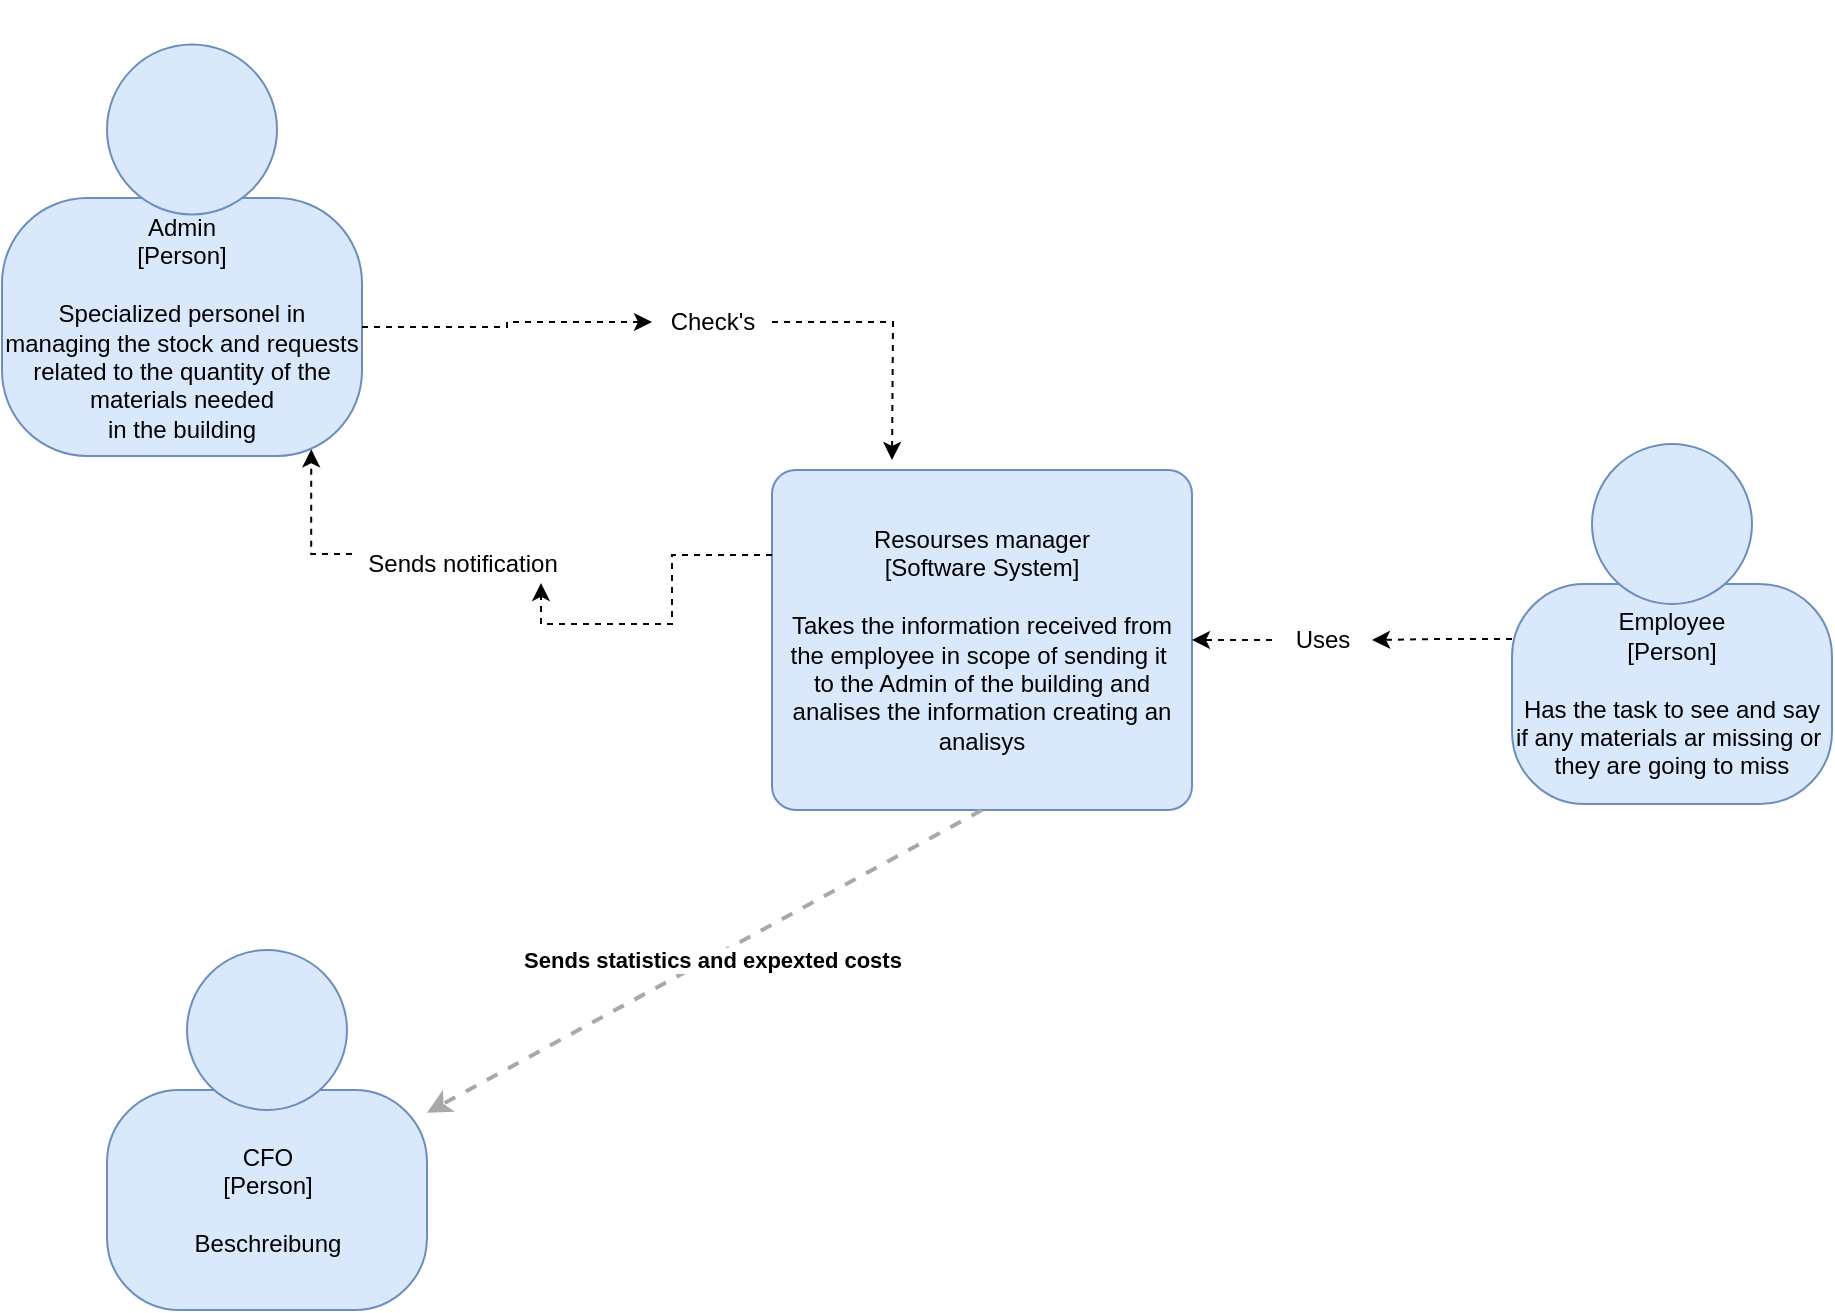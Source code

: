 <mxfile version="10.5.4" type="device"><diagram id="Y9WPn66LSog97lFWAclX" name="Page-1"><mxGraphModel dx="2296" dy="1256" grid="1" gridSize="10" guides="1" tooltips="1" connect="1" arrows="1" fold="1" page="1" pageScale="1" pageWidth="583" pageHeight="827" math="0" shadow="0"><root><mxCell id="0"/><mxCell id="1" parent="0"/><mxCell id="GZwwDSnO7_R79dS8rw4g-1" value="" style="group;rounded=0;labelBackgroundColor=none;fillColor=none;fontColor=#000000;align=center;html=1;" parent="1" vertex="1" connectable="0"><mxGeometry x="315" y="30" width="170" height="228" as="geometry"/><C4Person as="c4"/></mxCell><object label="&lt;div&gt;&lt;br&gt;&lt;/div&gt;&lt;div&gt;&lt;br&gt;&lt;/div&gt;&lt;div&gt;Admin&lt;/div&gt;&lt;div&gt;[Person]&lt;/div&gt;&lt;div&gt;&lt;br&gt;&lt;/div&gt;&lt;div&gt;Specialized personel in managing the stock and requests related to the quantity of the materials needed&lt;br&gt;&lt;/div&gt;&lt;div&gt;in the building&lt;/div&gt;&lt;div&gt;&lt;br&gt;&lt;/div&gt;&lt;div&gt;&lt;br&gt;&lt;/div&gt;" placeholders="1" c4Name="name" c4Type="body" c4Description="Beschreibung" id="GZwwDSnO7_R79dS8rw4g-2"><mxCell style="rounded=1;whiteSpace=wrap;html=1;labelBackgroundColor=none;fillColor=#dae8fc;fontColor=#000000;align=center;arcSize=33;strokeColor=#6c8ebf;" parent="GZwwDSnO7_R79dS8rw4g-1" vertex="1"><mxGeometry x="-10" y="99" width="180" height="129" as="geometry"/><C4Person as="c4"/></mxCell></object><mxCell id="GZwwDSnO7_R79dS8rw4g-3" value="" style="ellipse;whiteSpace=wrap;html=1;aspect=fixed;rounded=0;labelBackgroundColor=none;fillColor=#dae8fc;fontSize=12;fontColor=#000000;align=center;strokeColor=#6c8ebf;" parent="GZwwDSnO7_R79dS8rw4g-1" vertex="1"><mxGeometry x="42.5" y="22.222" width="85" height="85" as="geometry"/><C4Person as="c4"/></mxCell><mxCell id="GZwwDSnO7_R79dS8rw4g-8" style="edgeStyle=orthogonalEdgeStyle;rounded=0;orthogonalLoop=1;jettySize=auto;html=1;dashed=1;" parent="1" source="WpH0PgQD271ktpPxvavB-11" edge="1"><mxGeometry relative="1" as="geometry"><mxPoint x="750" y="260" as="targetPoint"/></mxGeometry></mxCell><object label="&lt;span&gt;Resourses manager&lt;br&gt;[Software System]&lt;/span&gt;&lt;br&gt;&lt;div&gt;&lt;br&gt;&lt;/div&gt;&lt;div&gt;Takes the information received from the employee in scope of sending it&amp;nbsp;&lt;/div&gt;&lt;div&gt;to the Admin of the building and analises the information creating an analisys&lt;/div&gt;" placeholders="1" c4Name="name" c4Type="SoftwareSystem" c4Description="Beschreibung" id="GZwwDSnO7_R79dS8rw4g-12"><mxCell style="rounded=1;whiteSpace=wrap;html=1;labelBackgroundColor=none;fillColor=#dae8fc;fontColor=#000000;align=center;arcSize=7;strokeColor=#6c8ebf;" parent="1" vertex="1"><mxGeometry x="690" y="265" width="210" height="170" as="geometry"/><C4SoftwareSystem as="c4"/></mxCell></object><mxCell id="GZwwDSnO7_R79dS8rw4g-20" style="edgeStyle=orthogonalEdgeStyle;rounded=0;orthogonalLoop=1;jettySize=auto;html=1;exitX=0;exitY=0.25;exitDx=0;exitDy=0;entryX=0.859;entryY=0.974;entryDx=0;entryDy=0;dashed=1;entryPerimeter=0;" parent="1" source="GZwwDSnO7_R79dS8rw4g-6" target="GZwwDSnO7_R79dS8rw4g-2" edge="1"><mxGeometry relative="1" as="geometry"><mxPoint x="630" y="303" as="sourcePoint"/><mxPoint x="485" y="191" as="targetPoint"/></mxGeometry></mxCell><mxCell id="GZwwDSnO7_R79dS8rw4g-23" value="" style="group;rounded=0;labelBackgroundColor=none;fillColor=none;fontColor=#000000;align=center;html=1;" parent="1" vertex="1" connectable="0"><mxGeometry x="1060" y="252" width="160" height="180" as="geometry"/><C4Person as="c4"/></mxCell><object label="Employee&lt;br&gt;&lt;div&gt;[Person]&lt;/div&gt;&lt;div&gt;&lt;br&gt;&lt;/div&gt;&lt;div&gt;Has the task to see and say&lt;/div&gt;&lt;div&gt;if any materials ar missing or&amp;nbsp;&lt;/div&gt;&lt;div&gt;they are going to miss&lt;/div&gt;" placeholders="1" c4Name="name" c4Type="body" c4Description="Beschreibung" id="GZwwDSnO7_R79dS8rw4g-24"><mxCell style="rounded=1;whiteSpace=wrap;html=1;labelBackgroundColor=none;fillColor=#dae8fc;fontColor=#000000;align=center;arcSize=33;strokeColor=#6c8ebf;" parent="GZwwDSnO7_R79dS8rw4g-23" vertex="1"><mxGeometry y="70" width="160" height="110" as="geometry"/><C4Person as="c4"/></mxCell></object><mxCell id="GZwwDSnO7_R79dS8rw4g-25" value="" style="ellipse;whiteSpace=wrap;html=1;aspect=fixed;rounded=0;labelBackgroundColor=none;fillColor=#dae8fc;fontSize=12;fontColor=#000000;align=center;strokeColor=#6c8ebf;" parent="GZwwDSnO7_R79dS8rw4g-23" vertex="1"><mxGeometry x="40" width="80" height="80" as="geometry"/><C4Person as="c4"/></mxCell><mxCell id="GZwwDSnO7_R79dS8rw4g-32" style="edgeStyle=orthogonalEdgeStyle;rounded=0;orthogonalLoop=1;jettySize=auto;html=1;entryX=1;entryY=0.5;entryDx=0;entryDy=0;dashed=1;" parent="1" source="GZwwDSnO7_R79dS8rw4g-29" target="GZwwDSnO7_R79dS8rw4g-12" edge="1"><mxGeometry relative="1" as="geometry"/></mxCell><mxCell id="GZwwDSnO7_R79dS8rw4g-29" value="&lt;div&gt;Uses&lt;/div&gt;" style="text;html=1;resizable=0;autosize=1;align=center;verticalAlign=middle;points=[];fillColor=none;strokeColor=none;rounded=0;" parent="1" vertex="1"><mxGeometry x="940" y="340" width="50" height="20" as="geometry"/></mxCell><mxCell id="GZwwDSnO7_R79dS8rw4g-31" style="edgeStyle=orthogonalEdgeStyle;rounded=0;orthogonalLoop=1;jettySize=auto;html=1;exitX=0;exitY=0.25;exitDx=0;exitDy=0;dashed=1;" parent="1" source="GZwwDSnO7_R79dS8rw4g-24" target="GZwwDSnO7_R79dS8rw4g-29" edge="1"><mxGeometry relative="1" as="geometry"/></mxCell><mxCell id="WpH0PgQD271ktpPxvavB-1" value="" style="group;rounded=0;labelBackgroundColor=none;fillColor=none;fontColor=#000000;align=center;html=1;" vertex="1" connectable="0" parent="1"><mxGeometry x="357.5" y="505" width="160" height="180" as="geometry"/><C4Person as="c4"/></mxCell><object label="&lt;div&gt;CFO&lt;/div&gt;&lt;div&gt;[Person]&lt;/div&gt;&lt;div&gt;&lt;br&gt;&lt;/div&gt;&lt;div&gt;Beschreibung&lt;/div&gt;" placeholders="1" c4Name="name" c4Type="body" c4Description="Beschreibung" id="WpH0PgQD271ktpPxvavB-2"><mxCell style="rounded=1;whiteSpace=wrap;html=1;labelBackgroundColor=none;fillColor=#dae8fc;fontColor=#000000;align=center;arcSize=33;strokeColor=#6c8ebf;" vertex="1" parent="WpH0PgQD271ktpPxvavB-1"><mxGeometry y="70" width="160" height="110" as="geometry"/><C4Person as="c4"/></mxCell></object><mxCell id="WpH0PgQD271ktpPxvavB-3" value="" style="ellipse;whiteSpace=wrap;html=1;aspect=fixed;rounded=0;labelBackgroundColor=none;fillColor=#dae8fc;fontSize=12;fontColor=#000000;align=center;strokeColor=#6c8ebf;" vertex="1" parent="WpH0PgQD271ktpPxvavB-1"><mxGeometry x="40" width="80" height="80" as="geometry"/><C4Person as="c4"/></mxCell><mxCell id="GZwwDSnO7_R79dS8rw4g-6" value="Sends notification&lt;br&gt;" style="text;html=1;resizable=0;autosize=1;align=center;verticalAlign=middle;points=[];fillColor=none;strokeColor=none;rounded=0;" parent="1" vertex="1"><mxGeometry x="480" y="302" width="110" height="20" as="geometry"/></mxCell><mxCell id="WpH0PgQD271ktpPxvavB-10" style="edgeStyle=orthogonalEdgeStyle;rounded=0;orthogonalLoop=1;jettySize=auto;html=1;exitX=0;exitY=0.25;exitDx=0;exitDy=0;entryX=0.859;entryY=0.974;entryDx=0;entryDy=0;dashed=1;entryPerimeter=0;" edge="1" parent="1" source="GZwwDSnO7_R79dS8rw4g-12" target="GZwwDSnO7_R79dS8rw4g-6"><mxGeometry relative="1" as="geometry"><mxPoint x="690" y="308" as="sourcePoint"/><mxPoint x="461" y="249" as="targetPoint"/></mxGeometry></mxCell><mxCell id="WpH0PgQD271ktpPxvavB-11" value="Check's" style="text;html=1;resizable=0;autosize=1;align=center;verticalAlign=middle;points=[];fillColor=none;strokeColor=none;rounded=0;" vertex="1" parent="1"><mxGeometry x="630" y="181" width="60" height="20" as="geometry"/></mxCell><mxCell id="WpH0PgQD271ktpPxvavB-12" style="edgeStyle=orthogonalEdgeStyle;rounded=0;orthogonalLoop=1;jettySize=auto;html=1;dashed=1;" edge="1" parent="1" source="GZwwDSnO7_R79dS8rw4g-2" target="WpH0PgQD271ktpPxvavB-11"><mxGeometry relative="1" as="geometry"><mxPoint x="485" y="191" as="sourcePoint"/><mxPoint x="750" y="260" as="targetPoint"/></mxGeometry></mxCell><object label="&lt;div style=&quot;text-align: left&quot;&gt;&lt;div style=&quot;text-align: center&quot;&gt;&lt;b&gt;Sends statistics and expexted costs&lt;/b&gt;&lt;/div&gt;&lt;/div&gt;" c4Type="Relationship" c4Description="Beschreibung" c4Technology="technology" id="WpH0PgQD271ktpPxvavB-15"><mxCell style="edgeStyle=none;rounded=0;html=1;jettySize=auto;orthogonalLoop=1;strokeColor=#A8A8A8;strokeWidth=2;fontColor=#000000;jumpStyle=none;dashed=1;exitX=0.5;exitY=1;exitDx=0;exitDy=0;" edge="1" parent="1" source="GZwwDSnO7_R79dS8rw4g-12" target="WpH0PgQD271ktpPxvavB-2"><mxGeometry x="-0.025" y="1" width="160" relative="1" as="geometry"><mxPoint x="770" y="530" as="sourcePoint"/><mxPoint x="930" y="530" as="targetPoint"/><mxPoint as="offset"/></mxGeometry><C4Relationship as="c4"/></mxCell></object></root></mxGraphModel></diagram></mxfile>